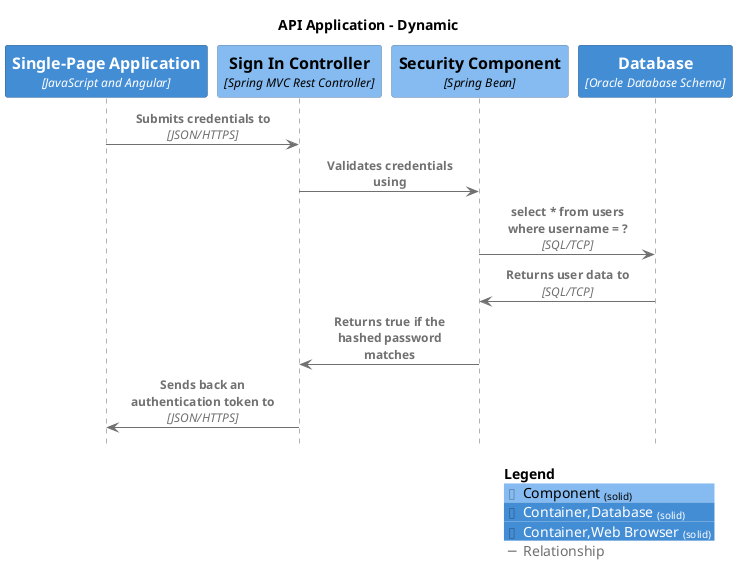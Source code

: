 @startuml
set separator none
title API Application - Dynamic

!include <C4/C4_Sequence>

AddElementTag("Component", $bgColor="#85bbf0", $borderColor="#5d82a8", $fontColor="#000000", $sprite="", $shadowing="", $borderStyle="solid")
AddElementTag("Container,Database", $bgColor="#438dd5", $borderColor="#2e6295", $fontColor="#ffffff", $sprite="", $shadowing="", $borderStyle="solid")
AddElementTag("Container,Web Browser", $bgColor="#438dd5", $borderColor="#2e6295", $fontColor="#ffffff", $sprite="", $shadowing="", $borderStyle="solid")

AddRelTag("Relationship", $textColor="#707070", $lineColor="#707070", $lineStyle = "")

Container(InternetBankingSystem.SinglePageApplication, "Single-Page Application", $techn="JavaScript and Angular", $descr="Provides all of the Internet banking functionality to customers via their web browser.", $tags="Container,Web Browser", $link="")
Component(InternetBankingSystem.APIApplication.SignInController, "Sign In Controller", $techn="Spring MVC Rest Controller", $descr="Allows users to sign in to the Internet Banking System.", $tags="Component", $link="")
Component(InternetBankingSystem.APIApplication.SecurityComponent, "Security Component", $techn="Spring Bean", $descr="Provides functionality related to signing in, changing passwords, etc.", $tags="Component", $link="")
ContainerDb(InternetBankingSystem.Database, "Database", $techn="Oracle Database Schema", $descr="Stores user registration information, hashed authentication credentials, access logs, etc.", $tags="Container,Database", $link="")

Rel(InternetBankingSystem.SinglePageApplication, InternetBankingSystem.APIApplication.SignInController, "Submits credentials to", $techn="JSON/HTTPS", $tags="Relationship", $link="")
Rel(InternetBankingSystem.APIApplication.SignInController, InternetBankingSystem.APIApplication.SecurityComponent, "Validates credentials using", $techn="", $tags="Relationship", $link="")
Rel(InternetBankingSystem.APIApplication.SecurityComponent, InternetBankingSystem.Database, "select * from users where username = ?", $techn="SQL/TCP", $tags="Relationship", $link="")
Rel(InternetBankingSystem.Database, InternetBankingSystem.APIApplication.SecurityComponent, "Returns user data to", $techn="SQL/TCP", $tags="Relationship", $link="")
Rel(InternetBankingSystem.APIApplication.SecurityComponent, InternetBankingSystem.APIApplication.SignInController, "Returns true if the hashed password matches", $techn="", $tags="Relationship", $link="")
Rel(InternetBankingSystem.APIApplication.SignInController, InternetBankingSystem.SinglePageApplication, "Sends back an authentication token to", $techn="JSON/HTTPS", $tags="Relationship", $link="")

SHOW_LEGEND(true)
@enduml